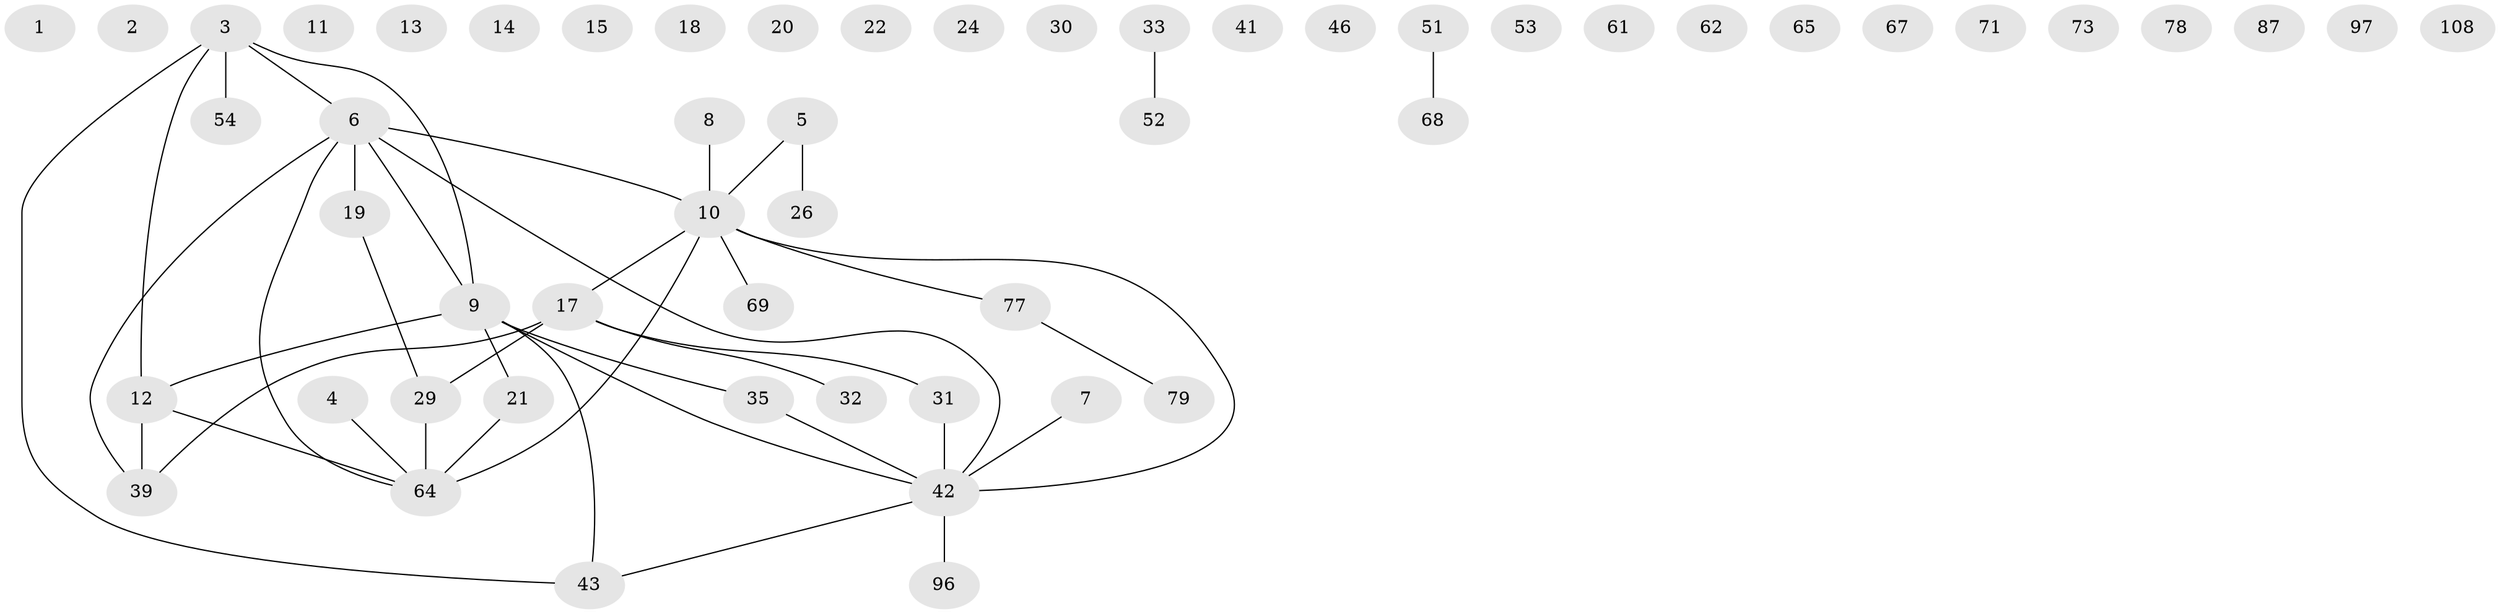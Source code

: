 // original degree distribution, {1: 0.27522935779816515, 0: 0.1743119266055046, 2: 0.26605504587155965, 3: 0.1651376146788991, 4: 0.07339449541284404, 5: 0.03669724770642202, 6: 0.009174311926605505}
// Generated by graph-tools (version 1.1) at 2025/16/03/04/25 18:16:30]
// undirected, 54 vertices, 42 edges
graph export_dot {
graph [start="1"]
  node [color=gray90,style=filled];
  1 [super="+55"];
  2;
  3 [super="+60+82"];
  4 [super="+23"];
  5 [super="+36"];
  6 [super="+34+28"];
  7 [super="+63"];
  8 [super="+93"];
  9 [super="+16+48"];
  10 [super="+56+74+27"];
  11 [super="+81"];
  12 [super="+92+25"];
  13;
  14;
  15;
  17 [super="+40"];
  18 [super="+59"];
  19 [super="+75"];
  20;
  21;
  22;
  24;
  26;
  29 [super="+58"];
  30;
  31 [super="+100"];
  32;
  33 [super="+89"];
  35 [super="+86"];
  39 [super="+84+45"];
  41;
  42 [super="+50+47"];
  43 [super="+49"];
  46;
  51 [super="+106+70"];
  52;
  53;
  54 [super="+102"];
  61 [super="+83"];
  62;
  64 [super="+85"];
  65;
  67;
  68 [super="+91"];
  69 [super="+72"];
  71;
  73;
  77;
  78 [super="+90"];
  79 [super="+80"];
  87;
  96;
  97;
  108;
  3 -- 54;
  3 -- 9;
  3 -- 43;
  3 -- 12;
  3 -- 6;
  4 -- 64;
  5 -- 26;
  5 -- 10;
  6 -- 42;
  6 -- 19;
  6 -- 39;
  6 -- 64;
  6 -- 9;
  6 -- 10;
  7 -- 42 [weight=2];
  8 -- 10;
  9 -- 35;
  9 -- 42 [weight=2];
  9 -- 12;
  9 -- 43;
  9 -- 21;
  10 -- 17;
  10 -- 64 [weight=2];
  10 -- 42;
  10 -- 69;
  10 -- 77;
  12 -- 64;
  12 -- 39;
  17 -- 39;
  17 -- 32;
  17 -- 29;
  17 -- 31;
  19 -- 29;
  21 -- 64;
  29 -- 64;
  31 -- 42;
  33 -- 52;
  35 -- 42;
  42 -- 96;
  42 -- 43;
  51 -- 68;
  77 -- 79;
}
